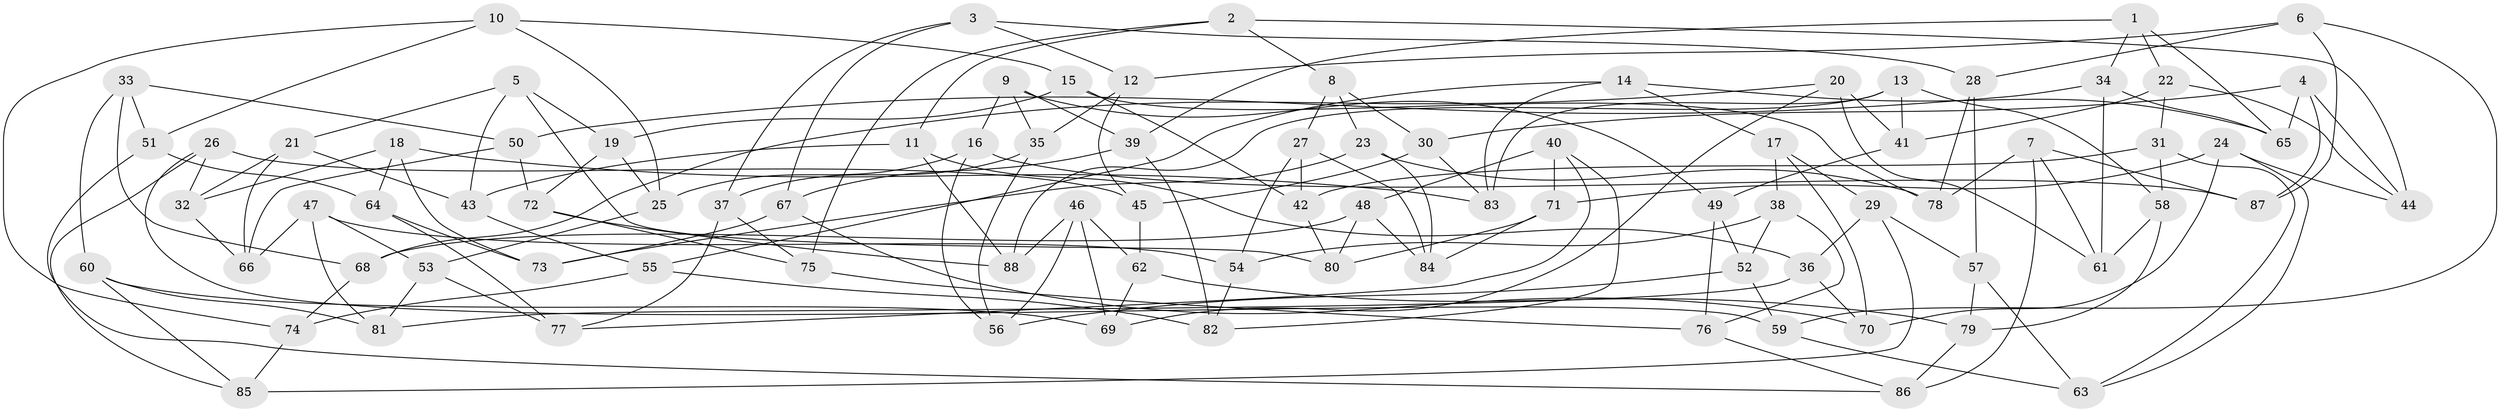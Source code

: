 // Generated by graph-tools (version 1.1) at 2025/26/03/09/25 03:26:56]
// undirected, 88 vertices, 176 edges
graph export_dot {
graph [start="1"]
  node [color=gray90,style=filled];
  1;
  2;
  3;
  4;
  5;
  6;
  7;
  8;
  9;
  10;
  11;
  12;
  13;
  14;
  15;
  16;
  17;
  18;
  19;
  20;
  21;
  22;
  23;
  24;
  25;
  26;
  27;
  28;
  29;
  30;
  31;
  32;
  33;
  34;
  35;
  36;
  37;
  38;
  39;
  40;
  41;
  42;
  43;
  44;
  45;
  46;
  47;
  48;
  49;
  50;
  51;
  52;
  53;
  54;
  55;
  56;
  57;
  58;
  59;
  60;
  61;
  62;
  63;
  64;
  65;
  66;
  67;
  68;
  69;
  70;
  71;
  72;
  73;
  74;
  75;
  76;
  77;
  78;
  79;
  80;
  81;
  82;
  83;
  84;
  85;
  86;
  87;
  88;
  1 -- 34;
  1 -- 39;
  1 -- 65;
  1 -- 22;
  2 -- 44;
  2 -- 11;
  2 -- 75;
  2 -- 8;
  3 -- 37;
  3 -- 28;
  3 -- 67;
  3 -- 12;
  4 -- 44;
  4 -- 87;
  4 -- 30;
  4 -- 65;
  5 -- 43;
  5 -- 19;
  5 -- 80;
  5 -- 21;
  6 -- 12;
  6 -- 87;
  6 -- 28;
  6 -- 59;
  7 -- 87;
  7 -- 86;
  7 -- 78;
  7 -- 61;
  8 -- 30;
  8 -- 27;
  8 -- 23;
  9 -- 35;
  9 -- 16;
  9 -- 39;
  9 -- 49;
  10 -- 25;
  10 -- 51;
  10 -- 15;
  10 -- 74;
  11 -- 43;
  11 -- 88;
  11 -- 36;
  12 -- 45;
  12 -- 35;
  13 -- 83;
  13 -- 41;
  13 -- 88;
  13 -- 58;
  14 -- 17;
  14 -- 65;
  14 -- 83;
  14 -- 55;
  15 -- 42;
  15 -- 19;
  15 -- 78;
  16 -- 25;
  16 -- 56;
  16 -- 87;
  17 -- 29;
  17 -- 38;
  17 -- 70;
  18 -- 83;
  18 -- 64;
  18 -- 32;
  18 -- 73;
  19 -- 25;
  19 -- 72;
  20 -- 41;
  20 -- 61;
  20 -- 69;
  20 -- 68;
  21 -- 66;
  21 -- 32;
  21 -- 43;
  22 -- 44;
  22 -- 31;
  22 -- 41;
  23 -- 78;
  23 -- 73;
  23 -- 84;
  24 -- 63;
  24 -- 71;
  24 -- 44;
  24 -- 70;
  25 -- 53;
  26 -- 45;
  26 -- 59;
  26 -- 85;
  26 -- 32;
  27 -- 84;
  27 -- 42;
  27 -- 54;
  28 -- 78;
  28 -- 57;
  29 -- 36;
  29 -- 85;
  29 -- 57;
  30 -- 83;
  30 -- 45;
  31 -- 42;
  31 -- 63;
  31 -- 58;
  32 -- 66;
  33 -- 51;
  33 -- 60;
  33 -- 68;
  33 -- 50;
  34 -- 50;
  34 -- 61;
  34 -- 65;
  35 -- 56;
  35 -- 37;
  36 -- 70;
  36 -- 81;
  37 -- 77;
  37 -- 75;
  38 -- 76;
  38 -- 52;
  38 -- 54;
  39 -- 67;
  39 -- 82;
  40 -- 82;
  40 -- 48;
  40 -- 71;
  40 -- 77;
  41 -- 49;
  42 -- 80;
  43 -- 55;
  45 -- 62;
  46 -- 88;
  46 -- 62;
  46 -- 69;
  46 -- 56;
  47 -- 53;
  47 -- 66;
  47 -- 81;
  47 -- 54;
  48 -- 84;
  48 -- 80;
  48 -- 68;
  49 -- 52;
  49 -- 76;
  50 -- 72;
  50 -- 66;
  51 -- 64;
  51 -- 86;
  52 -- 56;
  52 -- 59;
  53 -- 81;
  53 -- 77;
  54 -- 82;
  55 -- 74;
  55 -- 82;
  57 -- 63;
  57 -- 79;
  58 -- 79;
  58 -- 61;
  59 -- 63;
  60 -- 81;
  60 -- 69;
  60 -- 85;
  62 -- 79;
  62 -- 69;
  64 -- 77;
  64 -- 73;
  67 -- 70;
  67 -- 73;
  68 -- 74;
  71 -- 80;
  71 -- 84;
  72 -- 75;
  72 -- 88;
  74 -- 85;
  75 -- 76;
  76 -- 86;
  79 -- 86;
}
